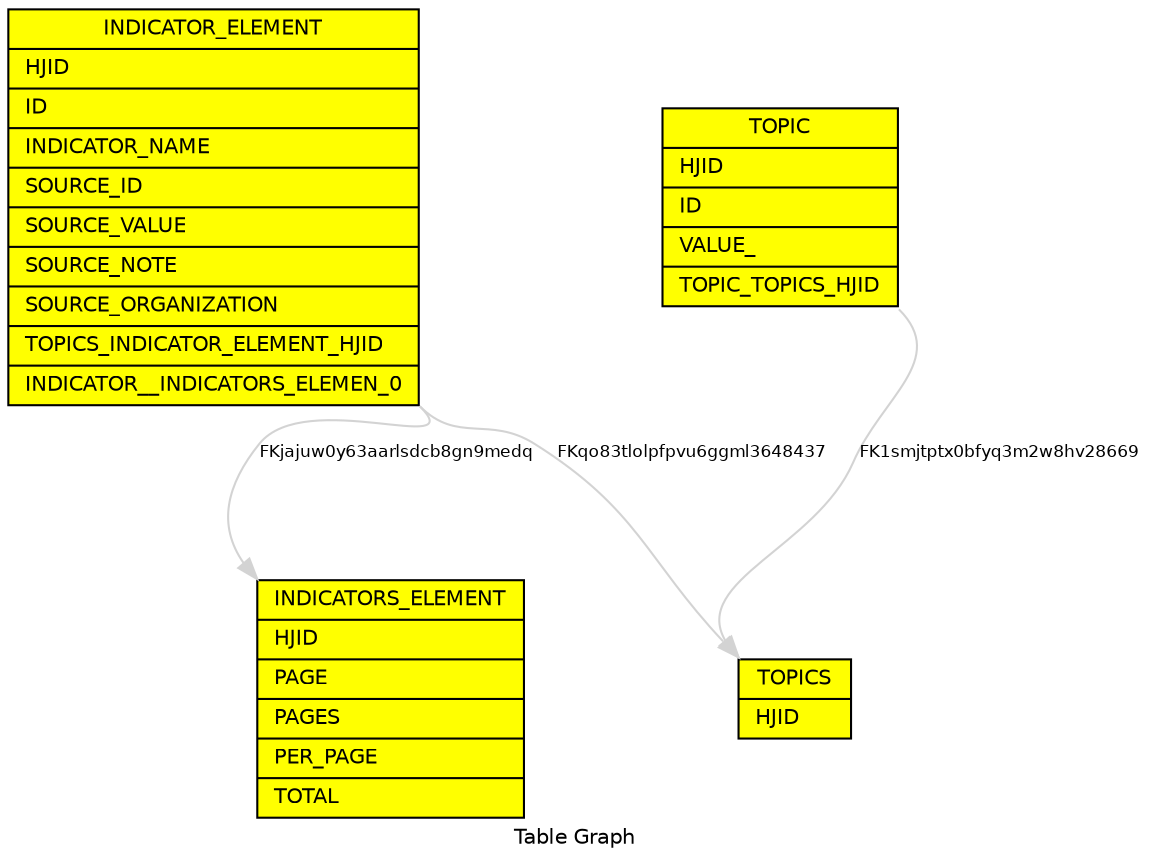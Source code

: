 digraph TableGraph {
  compound=true;
    bgcolor="white"; 
    fontcolor="black"; fontname="Helvetica"; fontsize="10.0"; 
    ranksep="equally"; 
    label="Table Graph"; 
    URL="http://tools.hibernate.org";
  edge [
        color="lightgrey", 
        fontcolor="black", 
        fontname="Helvetica", 
        fontsize="8.0",         
        labelangle=-25.0, 
        labeldistance=1.5
        headport=nw,
        tailport=se
        ];
  node [
       fontcolor="black",
       fontname="Helvetica", 
       fontsize="10.0", 
       shape=record, 
       fillcolor="yellow", 
       style="solid,filled"];

/* TODO: multi schema tables */
  /* Node INDICATOR_ELEMENT */
  INDICATOR_ELEMENT [ label = "{ INDICATOR_ELEMENT| <HJID>HJID\l | <ID>ID\l | <INDICATOR_NAME>INDICATOR_NAME\l | <SOURCE_ID>SOURCE_ID\l | <SOURCE_VALUE>SOURCE_VALUE\l | <SOURCE_NOTE>SOURCE_NOTE\l | <SOURCE_ORGANIZATION>SOURCE_ORGANIZATION\l | <TOPICS_INDICATOR_ELEMENT_HJID>TOPICS_INDICATOR_ELEMENT_HJID\l | <INDICATOR__INDICATORS_ELEMEN_0>INDICATOR__INDICATORS_ELEMEN_0\l }" ]  
  
  /* edges/nodes for INDICATOR_ELEMENT */
     INDICATOR_ELEMENT -> TOPICS [ 
        label="FKqo83tlolpfpvu6ggml3648437" 
        ]
     INDICATOR_ELEMENT -> INDICATORS_ELEMENT [ 
        label="FKjajuw0y63aarlsdcb8gn9medq" 
        ]
  /* Node INDICATORS_ELEMENT */
  INDICATORS_ELEMENT [ label = "{ INDICATORS_ELEMENT| <HJID>HJID\l | <PAGE>PAGE\l | <PAGES>PAGES\l | <PER_PAGE>PER_PAGE\l | <TOTAL>TOTAL\l }" ]  
  
  /* edges/nodes for INDICATORS_ELEMENT */
  /* Node TOPIC */
  TOPIC [ label = "{ TOPIC| <HJID>HJID\l | <ID>ID\l | <VALUE_>VALUE_\l | <TOPIC_TOPICS_HJID>TOPIC_TOPICS_HJID\l }" ]  
  
  /* edges/nodes for TOPIC */
     TOPIC -> TOPICS [ 
        label="FK1smjtptx0bfyq3m2w8hv28669" 
        ]
  /* Node TOPICS */
  TOPICS [ label = "{ TOPICS| <HJID>HJID\l }" ]  
  
  /* edges/nodes for TOPICS */

}


